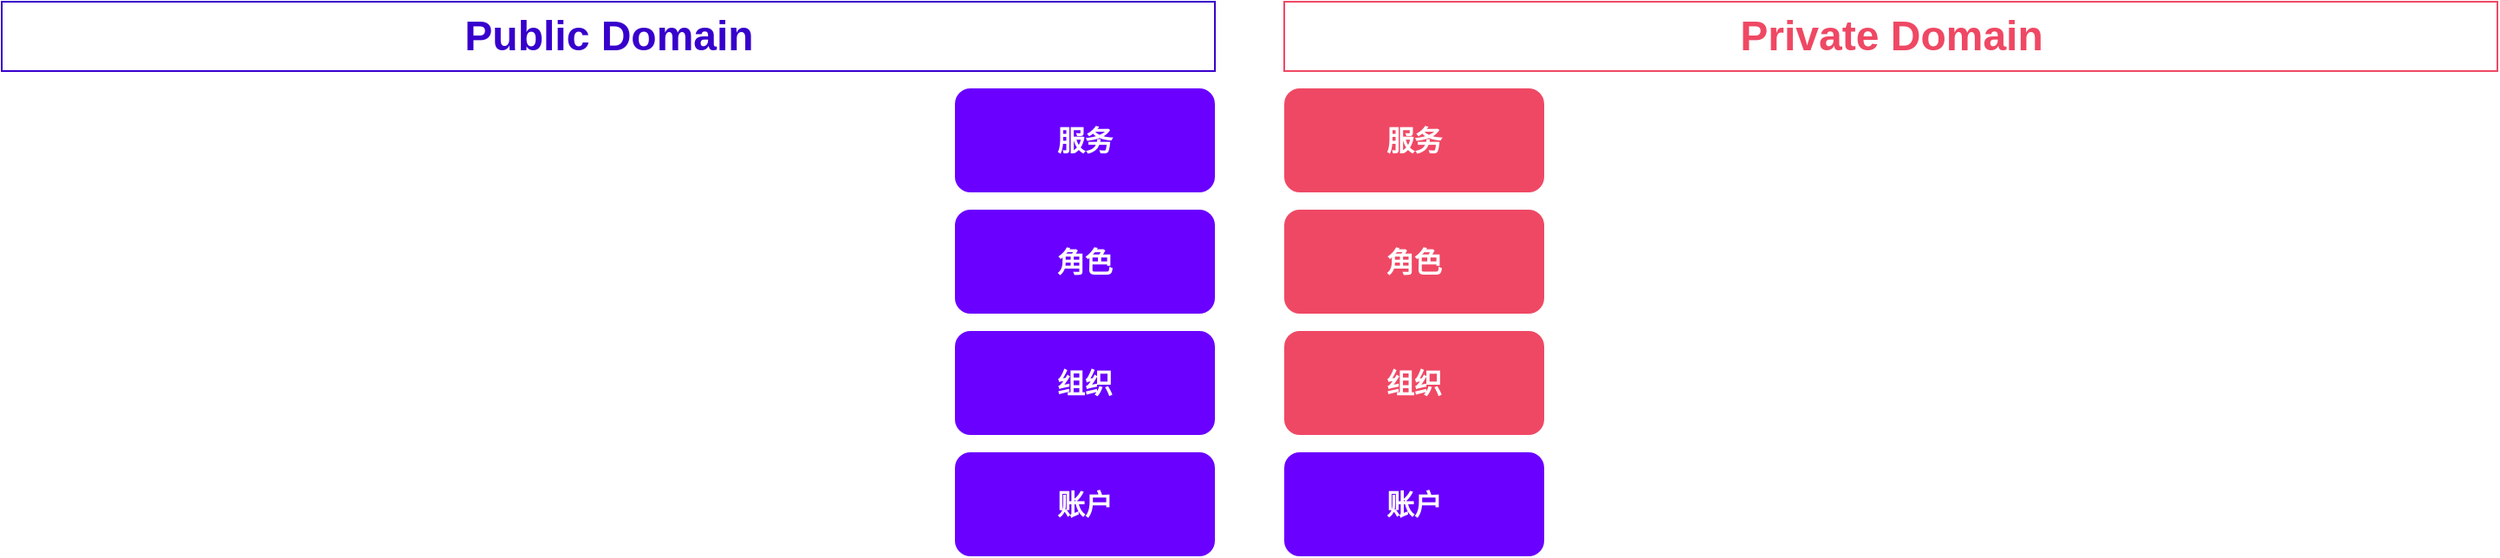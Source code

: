 <mxfile version="22.1.18" type="github">
  <diagram name="第 1 页" id="SORve16dFSBg72v4E7zD">
    <mxGraphModel dx="3383" dy="1242" grid="1" gridSize="10" guides="1" tooltips="1" connect="1" arrows="1" fold="1" page="0" pageScale="1" pageWidth="827" pageHeight="1169" math="0" shadow="0">
      <root>
        <mxCell id="0" />
        <mxCell id="1" parent="0" />
        <mxCell id="k1QYn-MifYpRVhnTq0kL-9" value="Public Domain" style="text;strokeColor=#3700CC;fillColor=none;html=1;fontSize=24;fontStyle=1;verticalAlign=middle;align=center;fontColor=#3700CC;" vertex="1" parent="1">
          <mxGeometry x="-840" y="120" width="700" height="40" as="geometry" />
        </mxCell>
        <mxCell id="k1QYn-MifYpRVhnTq0kL-10" value="Private Domain" style="text;strokeColor=#ef4864;fillColor=none;html=1;fontSize=24;fontStyle=1;verticalAlign=middle;align=center;fontColor=#ef4864;" vertex="1" parent="1">
          <mxGeometry x="-100" y="120" width="700" height="40" as="geometry" />
        </mxCell>
        <mxCell id="k1QYn-MifYpRVhnTq0kL-17" value="组织" style="rounded=1;whiteSpace=wrap;html=1;fillColor=#6a00ff;fontColor=#ffffff;strokeColor=none;fontSize=16;fontStyle=1" vertex="1" parent="1">
          <mxGeometry x="-290" y="310" width="150" height="60" as="geometry" />
        </mxCell>
        <mxCell id="k1QYn-MifYpRVhnTq0kL-26" value="角色" style="rounded=1;whiteSpace=wrap;html=1;fillColor=#6a00ff;fontColor=#ffffff;strokeColor=none;fontSize=16;fontStyle=1" vertex="1" parent="1">
          <mxGeometry x="-290" y="240" width="150" height="60" as="geometry" />
        </mxCell>
        <mxCell id="k1QYn-MifYpRVhnTq0kL-27" value="服务" style="rounded=1;whiteSpace=wrap;html=1;fillColor=#6a00ff;fontColor=#ffffff;strokeColor=none;fontSize=16;fontStyle=1" vertex="1" parent="1">
          <mxGeometry x="-290" y="170" width="150" height="60" as="geometry" />
        </mxCell>
        <mxCell id="k1QYn-MifYpRVhnTq0kL-28" value="账户" style="rounded=1;whiteSpace=wrap;html=1;fillColor=#6a00ff;fontColor=#ffffff;strokeColor=none;fontSize=16;fontStyle=1" vertex="1" parent="1">
          <mxGeometry x="-290" y="380" width="150" height="60" as="geometry" />
        </mxCell>
        <mxCell id="k1QYn-MifYpRVhnTq0kL-38" value="组织" style="rounded=1;whiteSpace=wrap;html=1;fillColor=#EF4864;fontColor=#ffffff;strokeColor=none;fontSize=16;fontStyle=1" vertex="1" parent="1">
          <mxGeometry x="-100" y="310" width="150" height="60" as="geometry" />
        </mxCell>
        <mxCell id="k1QYn-MifYpRVhnTq0kL-39" value="账户" style="rounded=1;whiteSpace=wrap;html=1;fillColor=#6a00ff;fontColor=#ffffff;strokeColor=none;fontSize=16;fontStyle=1" vertex="1" parent="1">
          <mxGeometry x="-100" y="380" width="150" height="60" as="geometry" />
        </mxCell>
        <mxCell id="k1QYn-MifYpRVhnTq0kL-40" value="角色" style="rounded=1;whiteSpace=wrap;html=1;fillColor=#EF4864;fontColor=#ffffff;strokeColor=none;fontSize=16;fontStyle=1" vertex="1" parent="1">
          <mxGeometry x="-100" y="240" width="150" height="60" as="geometry" />
        </mxCell>
        <mxCell id="k1QYn-MifYpRVhnTq0kL-41" value="服务" style="rounded=1;whiteSpace=wrap;html=1;fillColor=#EF4864;fontColor=#ffffff;strokeColor=none;fontSize=16;fontStyle=1" vertex="1" parent="1">
          <mxGeometry x="-100" y="170" width="150" height="60" as="geometry" />
        </mxCell>
      </root>
    </mxGraphModel>
  </diagram>
</mxfile>
